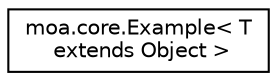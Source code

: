 digraph "Graphical Class Hierarchy"
{
 // LATEX_PDF_SIZE
  edge [fontname="Helvetica",fontsize="10",labelfontname="Helvetica",labelfontsize="10"];
  node [fontname="Helvetica",fontsize="10",shape=record];
  rankdir="LR";
  Node0 [label="moa.core.Example\< T\l extends Object \>",height=0.2,width=0.4,color="black", fillcolor="white", style="filled",URL="$interfacemoa_1_1core_1_1_example.html",tooltip=" "];
}
